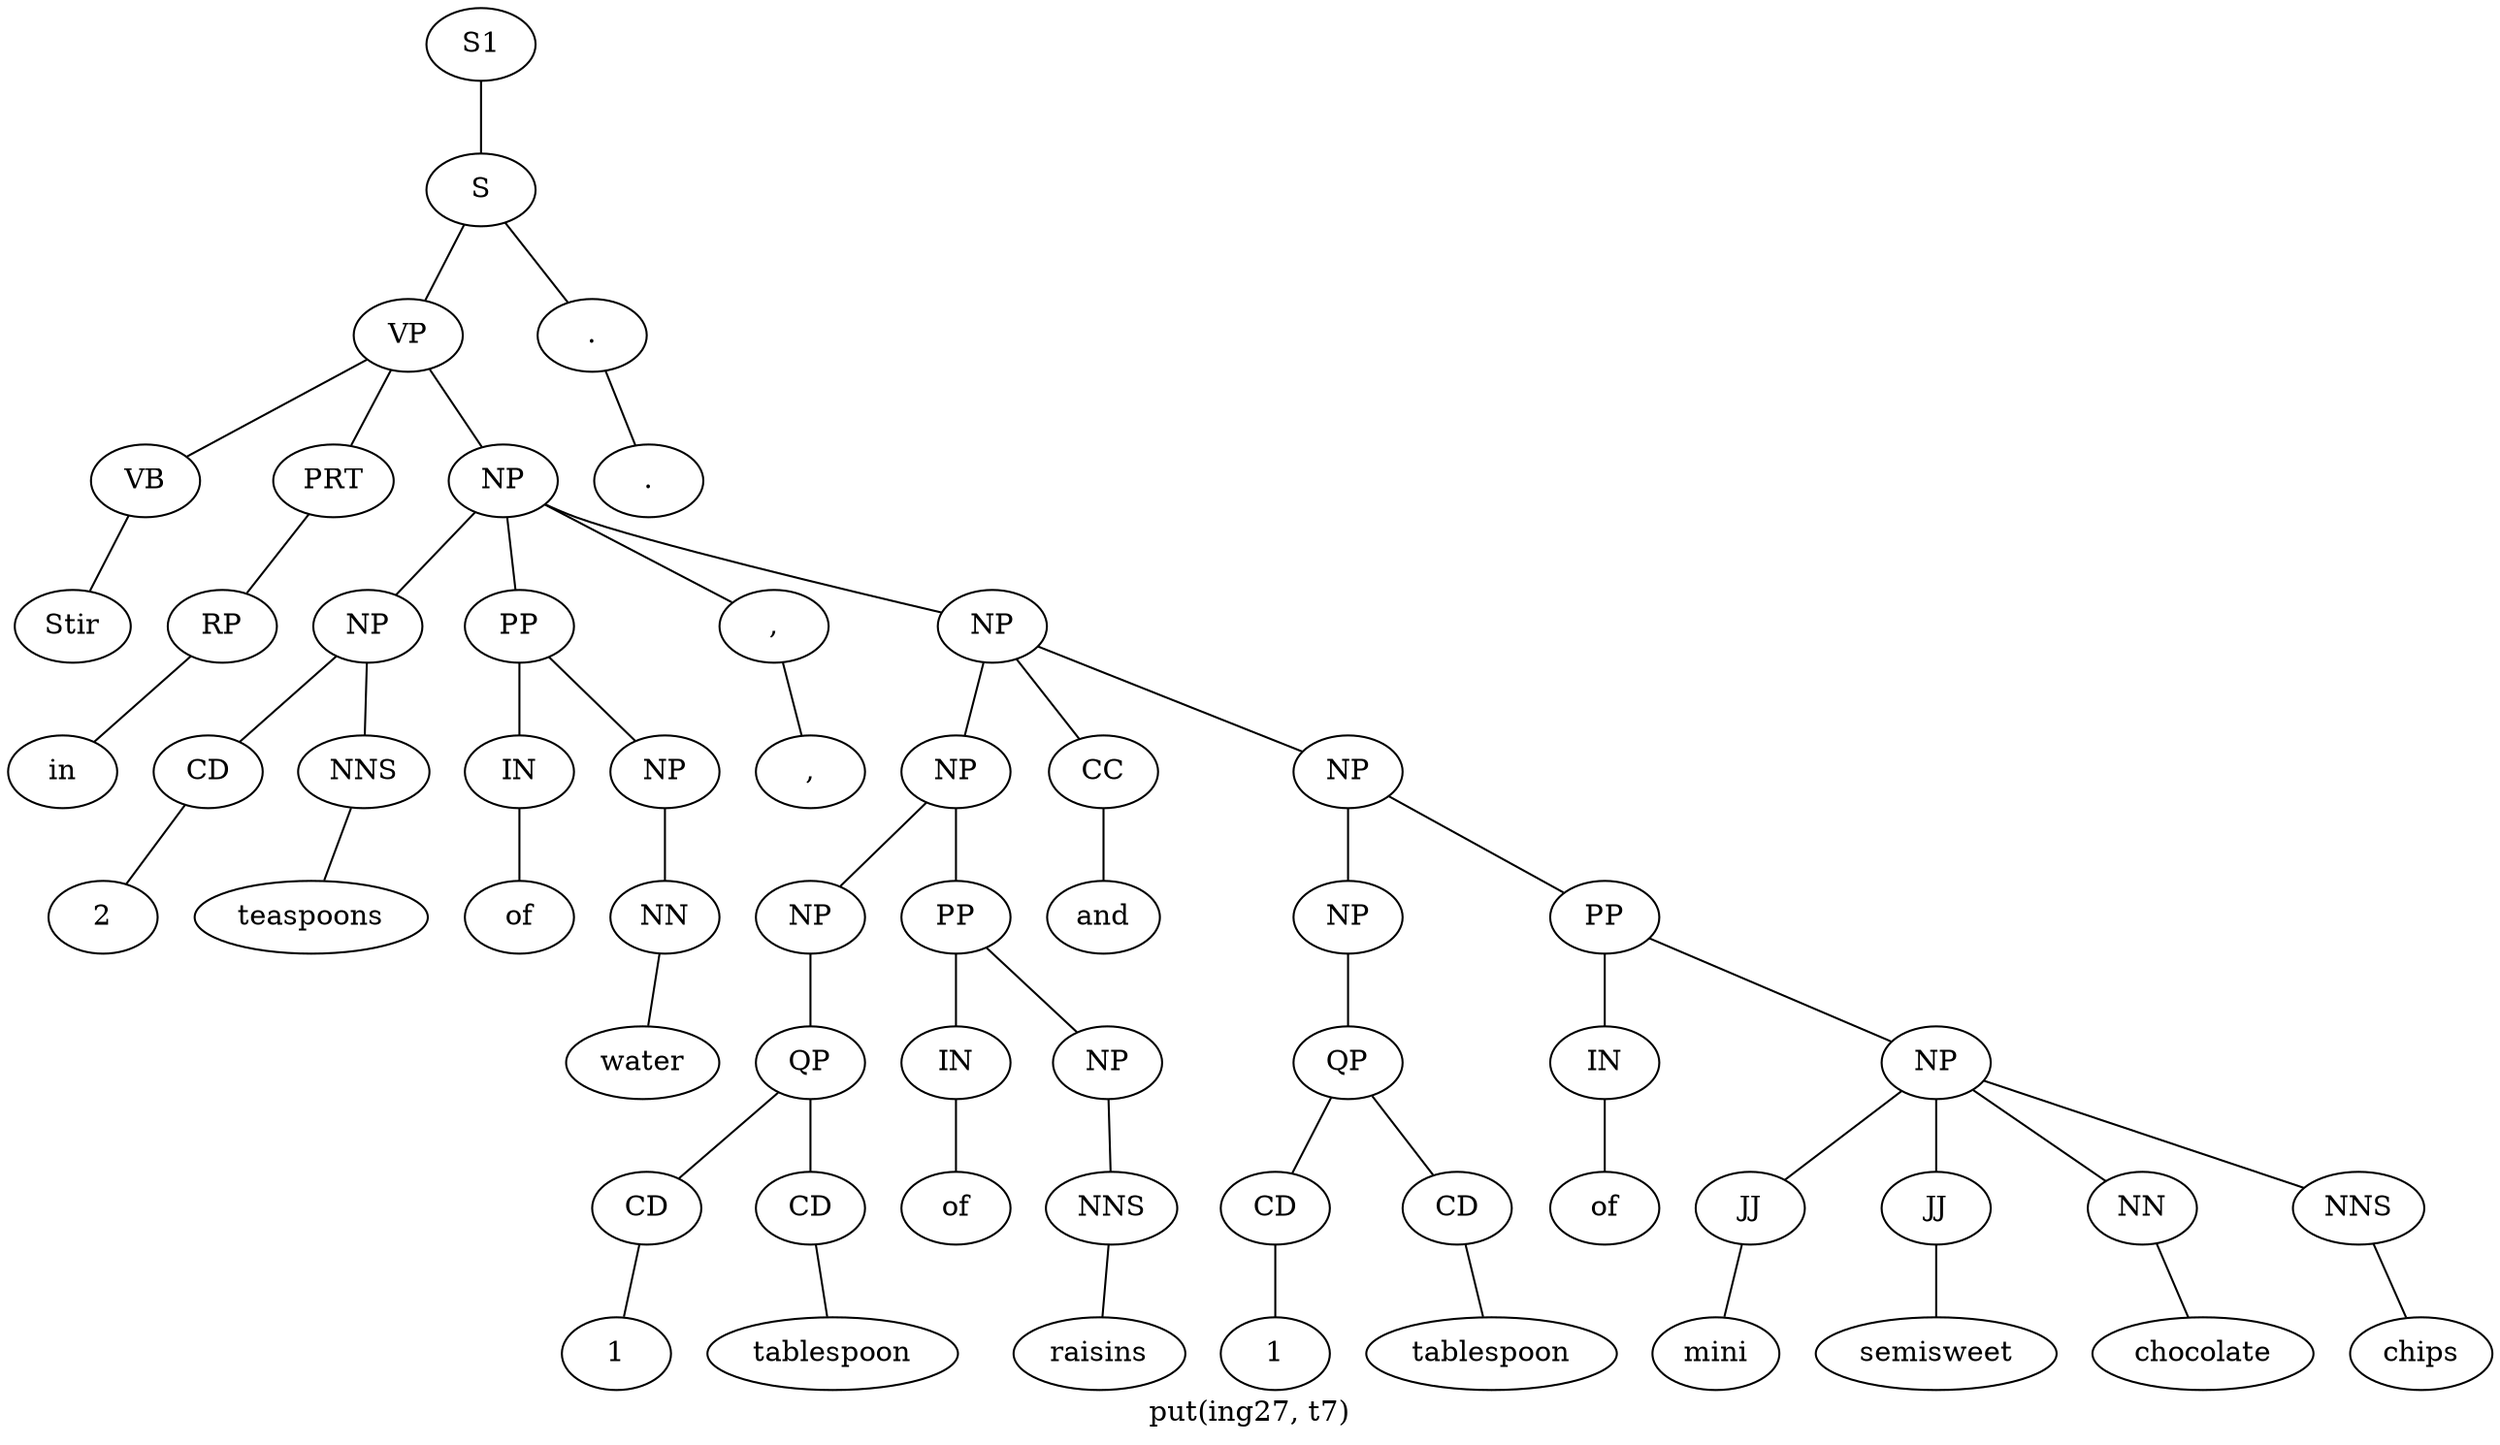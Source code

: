 graph SyntaxGraph {
	label = "put(ing27, t7)";
	Node0 [label="S1"];
	Node1 [label="S"];
	Node2 [label="VP"];
	Node3 [label="VB"];
	Node4 [label="Stir"];
	Node5 [label="PRT"];
	Node6 [label="RP"];
	Node7 [label="in"];
	Node8 [label="NP"];
	Node9 [label="NP"];
	Node10 [label="CD"];
	Node11 [label="2"];
	Node12 [label="NNS"];
	Node13 [label="teaspoons"];
	Node14 [label="PP"];
	Node15 [label="IN"];
	Node16 [label="of"];
	Node17 [label="NP"];
	Node18 [label="NN"];
	Node19 [label="water"];
	Node20 [label=","];
	Node21 [label=","];
	Node22 [label="NP"];
	Node23 [label="NP"];
	Node24 [label="NP"];
	Node25 [label="QP"];
	Node26 [label="CD"];
	Node27 [label="1"];
	Node28 [label="CD"];
	Node29 [label="tablespoon"];
	Node30 [label="PP"];
	Node31 [label="IN"];
	Node32 [label="of"];
	Node33 [label="NP"];
	Node34 [label="NNS"];
	Node35 [label="raisins"];
	Node36 [label="CC"];
	Node37 [label="and"];
	Node38 [label="NP"];
	Node39 [label="NP"];
	Node40 [label="QP"];
	Node41 [label="CD"];
	Node42 [label="1"];
	Node43 [label="CD"];
	Node44 [label="tablespoon"];
	Node45 [label="PP"];
	Node46 [label="IN"];
	Node47 [label="of"];
	Node48 [label="NP"];
	Node49 [label="JJ"];
	Node50 [label="mini"];
	Node51 [label="JJ"];
	Node52 [label="semisweet"];
	Node53 [label="NN"];
	Node54 [label="chocolate"];
	Node55 [label="NNS"];
	Node56 [label="chips"];
	Node57 [label="."];
	Node58 [label="."];

	Node0 -- Node1;
	Node1 -- Node2;
	Node1 -- Node57;
	Node2 -- Node3;
	Node2 -- Node5;
	Node2 -- Node8;
	Node3 -- Node4;
	Node5 -- Node6;
	Node6 -- Node7;
	Node8 -- Node9;
	Node8 -- Node14;
	Node8 -- Node20;
	Node8 -- Node22;
	Node9 -- Node10;
	Node9 -- Node12;
	Node10 -- Node11;
	Node12 -- Node13;
	Node14 -- Node15;
	Node14 -- Node17;
	Node15 -- Node16;
	Node17 -- Node18;
	Node18 -- Node19;
	Node20 -- Node21;
	Node22 -- Node23;
	Node22 -- Node36;
	Node22 -- Node38;
	Node23 -- Node24;
	Node23 -- Node30;
	Node24 -- Node25;
	Node25 -- Node26;
	Node25 -- Node28;
	Node26 -- Node27;
	Node28 -- Node29;
	Node30 -- Node31;
	Node30 -- Node33;
	Node31 -- Node32;
	Node33 -- Node34;
	Node34 -- Node35;
	Node36 -- Node37;
	Node38 -- Node39;
	Node38 -- Node45;
	Node39 -- Node40;
	Node40 -- Node41;
	Node40 -- Node43;
	Node41 -- Node42;
	Node43 -- Node44;
	Node45 -- Node46;
	Node45 -- Node48;
	Node46 -- Node47;
	Node48 -- Node49;
	Node48 -- Node51;
	Node48 -- Node53;
	Node48 -- Node55;
	Node49 -- Node50;
	Node51 -- Node52;
	Node53 -- Node54;
	Node55 -- Node56;
	Node57 -- Node58;
}